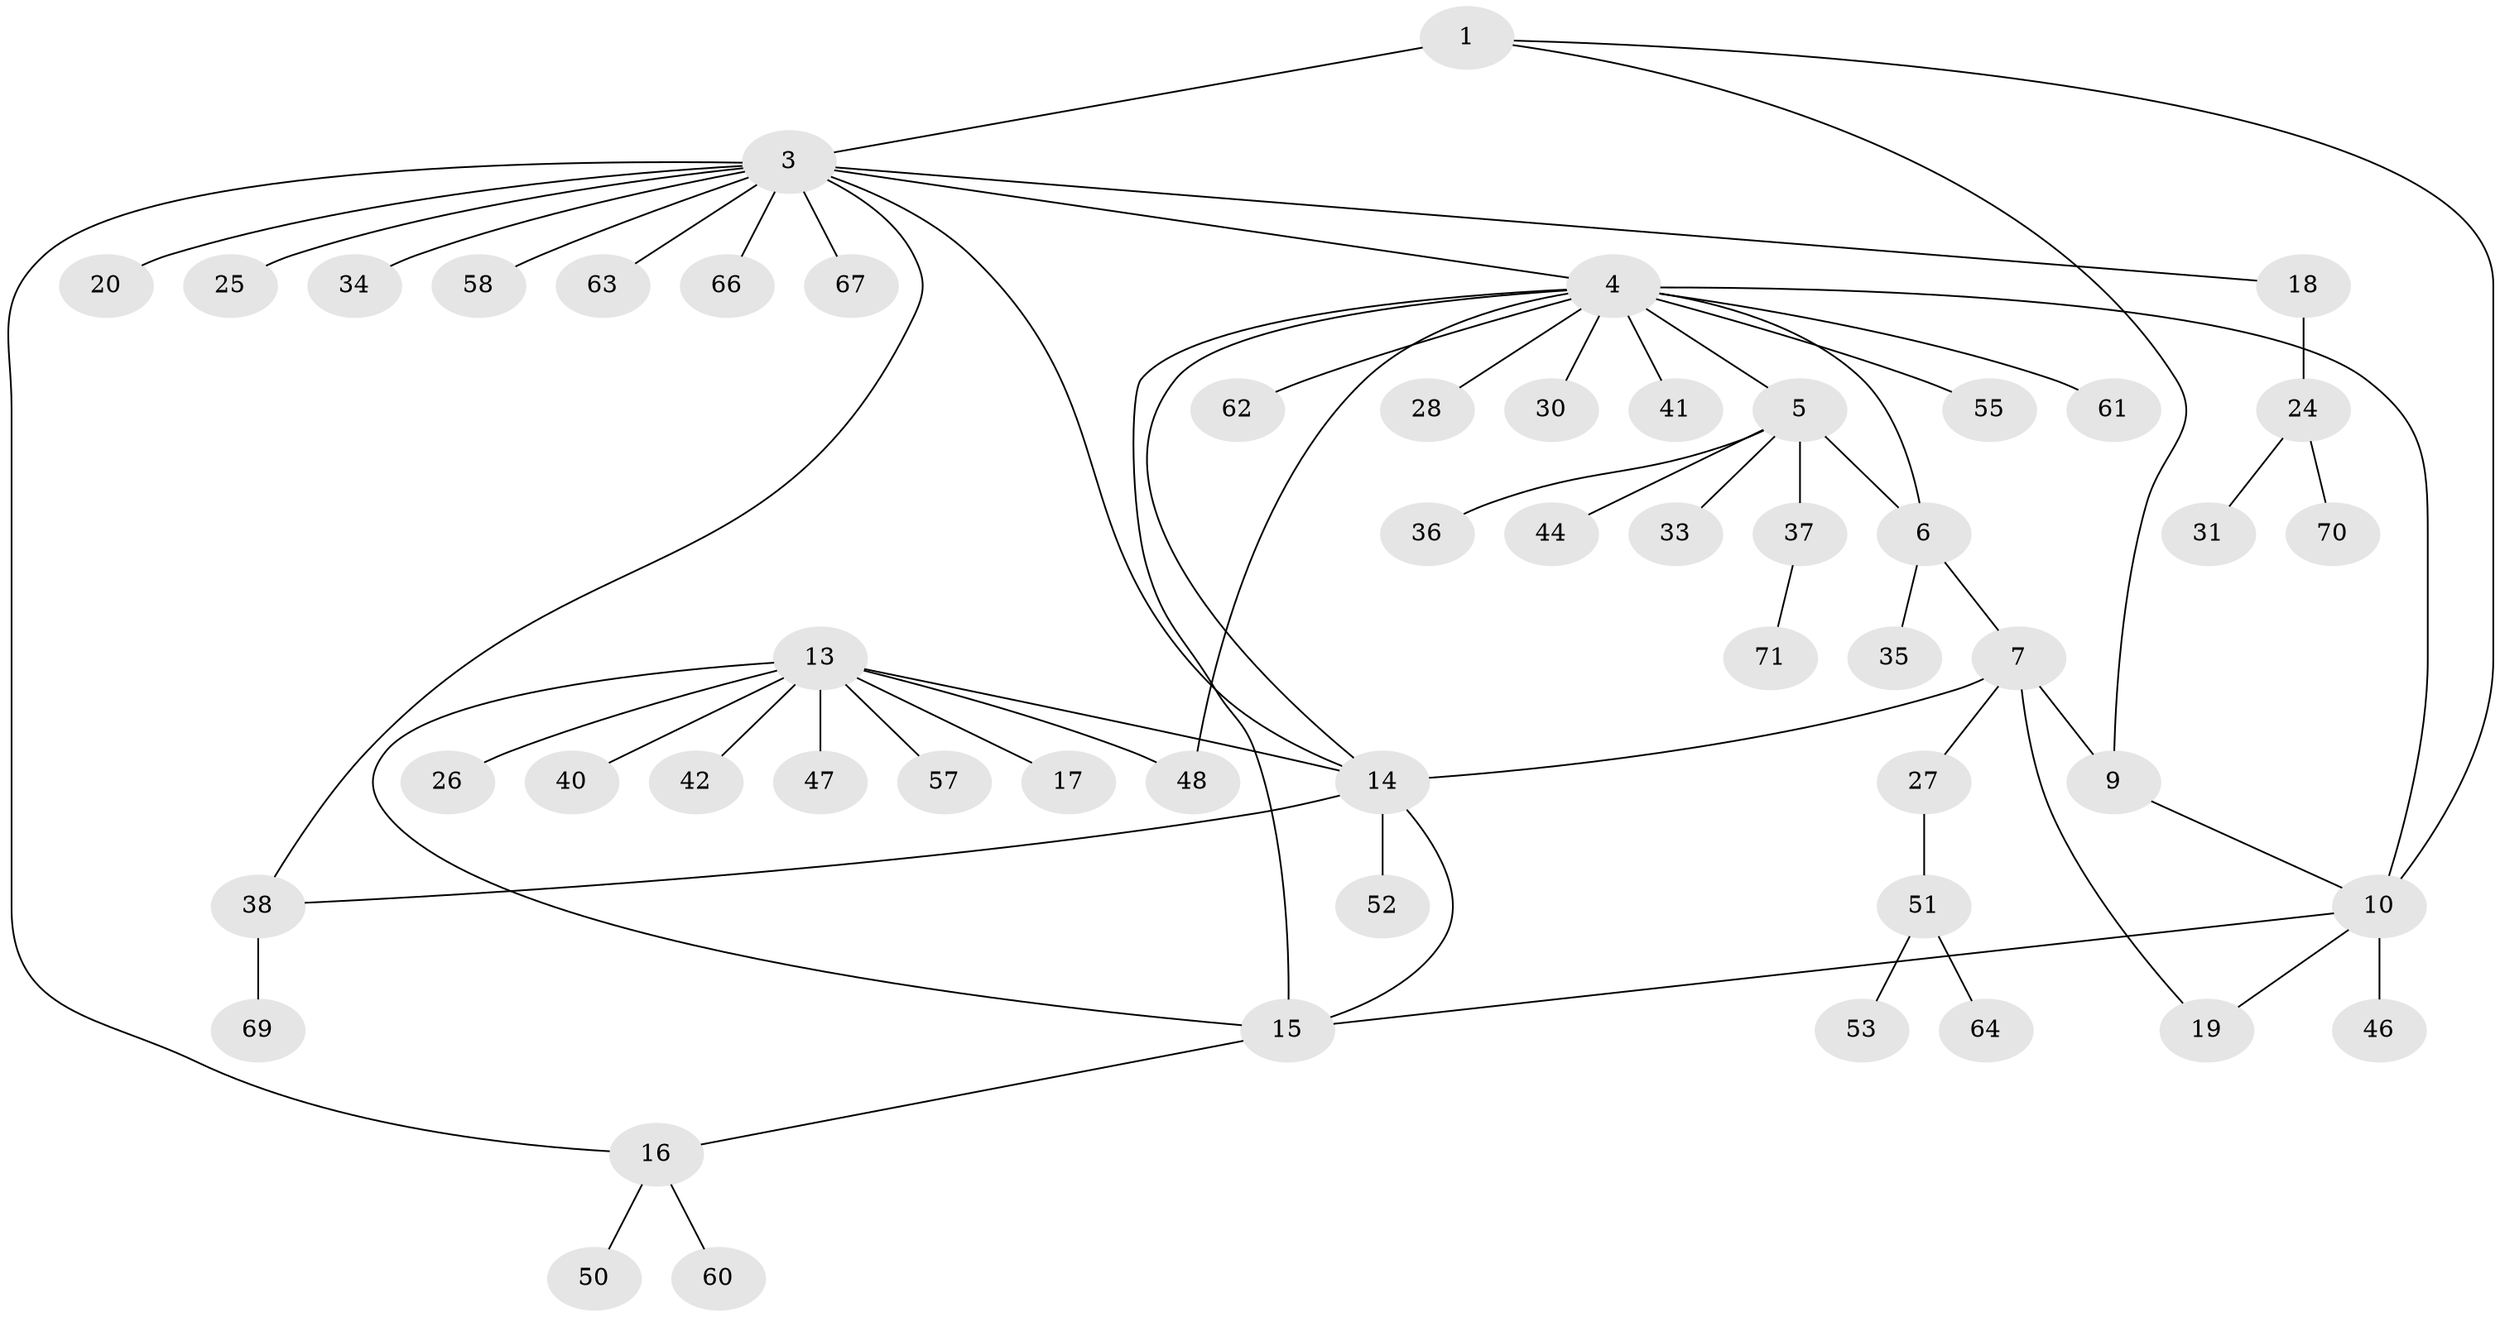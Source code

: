 // Generated by graph-tools (version 1.1) at 2025/24/03/03/25 07:24:12]
// undirected, 53 vertices, 65 edges
graph export_dot {
graph [start="1"]
  node [color=gray90,style=filled];
  1 [super="+2"];
  3 [super="+72"];
  4 [super="+12"];
  5 [super="+21"];
  6;
  7 [super="+8"];
  9 [super="+22"];
  10 [super="+11"];
  13 [super="+56"];
  14;
  15 [super="+29"];
  16 [super="+32"];
  17;
  18;
  19;
  20 [super="+23"];
  24 [super="+54"];
  25;
  26;
  27;
  28;
  30;
  31;
  33;
  34;
  35 [super="+59"];
  36;
  37 [super="+39"];
  38 [super="+43"];
  40;
  41;
  42 [super="+45"];
  44;
  46;
  47 [super="+49"];
  48 [super="+65"];
  50;
  51 [super="+68"];
  52;
  53;
  55;
  57;
  58;
  60;
  61;
  62;
  63;
  64;
  66;
  67;
  69;
  70;
  71;
  1 -- 3 [weight=2];
  1 -- 10;
  1 -- 9;
  3 -- 4;
  3 -- 14;
  3 -- 16;
  3 -- 18;
  3 -- 20;
  3 -- 25;
  3 -- 34;
  3 -- 38;
  3 -- 58;
  3 -- 63;
  3 -- 66;
  3 -- 67;
  4 -- 5;
  4 -- 6;
  4 -- 14;
  4 -- 30;
  4 -- 62;
  4 -- 15;
  4 -- 55;
  4 -- 41;
  4 -- 10 [weight=2];
  4 -- 28;
  4 -- 61;
  4 -- 48;
  5 -- 6;
  5 -- 33;
  5 -- 36;
  5 -- 37;
  5 -- 44;
  6 -- 35;
  6 -- 7;
  7 -- 9 [weight=2];
  7 -- 27;
  7 -- 19;
  7 -- 14;
  9 -- 10;
  10 -- 19;
  10 -- 46;
  10 -- 15;
  13 -- 14;
  13 -- 15;
  13 -- 17;
  13 -- 26;
  13 -- 40;
  13 -- 42;
  13 -- 47;
  13 -- 48;
  13 -- 57;
  14 -- 15;
  14 -- 52;
  14 -- 38;
  15 -- 16;
  16 -- 50;
  16 -- 60;
  18 -- 24;
  24 -- 31;
  24 -- 70;
  27 -- 51;
  37 -- 71;
  38 -- 69;
  51 -- 53;
  51 -- 64;
}
